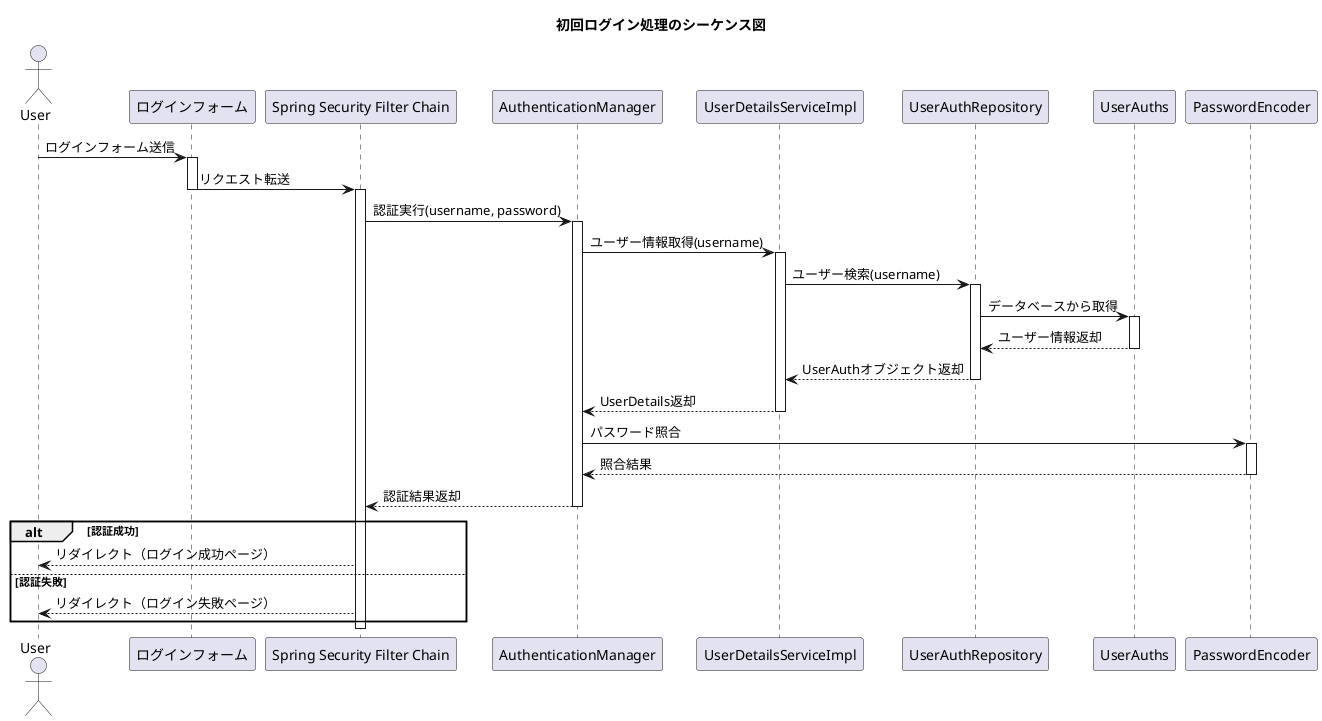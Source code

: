@startuml
!pragma charset utf-8
title 初回ログイン処理のシーケンス図

actor User
participant "ログインフォーム" as LoginForm
participant "Spring Security Filter Chain" as SecurityFilter
participant AuthenticationManager
participant UserDetailsServiceImpl
participant UserAuthRepository
participant UserAuths
participant PasswordEncoder

User -> LoginForm: ログインフォーム送信
activate LoginForm

LoginForm -> SecurityFilter: リクエスト転送
deactivate LoginForm
activate SecurityFilter

SecurityFilter -> AuthenticationManager: 認証実行(username, password)
activate AuthenticationManager

AuthenticationManager -> UserDetailsServiceImpl: ユーザー情報取得(username)
activate UserDetailsServiceImpl

UserDetailsServiceImpl -> UserAuthRepository: ユーザー検索(username)
activate UserAuthRepository

UserAuthRepository -> UserAuths: データベースから取得
activate UserAuths
UserAuths --> UserAuthRepository: ユーザー情報返却
deactivate UserAuths

UserAuthRepository --> UserDetailsServiceImpl: UserAuthオブジェクト返却
deactivate UserAuthRepository

UserDetailsServiceImpl --> AuthenticationManager: UserDetails返却
deactivate UserDetailsServiceImpl

AuthenticationManager -> PasswordEncoder: パスワード照合
activate PasswordEncoder
PasswordEncoder --> AuthenticationManager: 照合結果
deactivate PasswordEncoder

AuthenticationManager --> SecurityFilter: 認証結果返却
deactivate AuthenticationManager

alt 認証成功
    SecurityFilter --> User: リダイレクト（ログイン成功ページ）
else 認証失敗
    SecurityFilter --> User: リダイレクト（ログイン失敗ページ）
end

deactivate SecurityFilter

@enduml